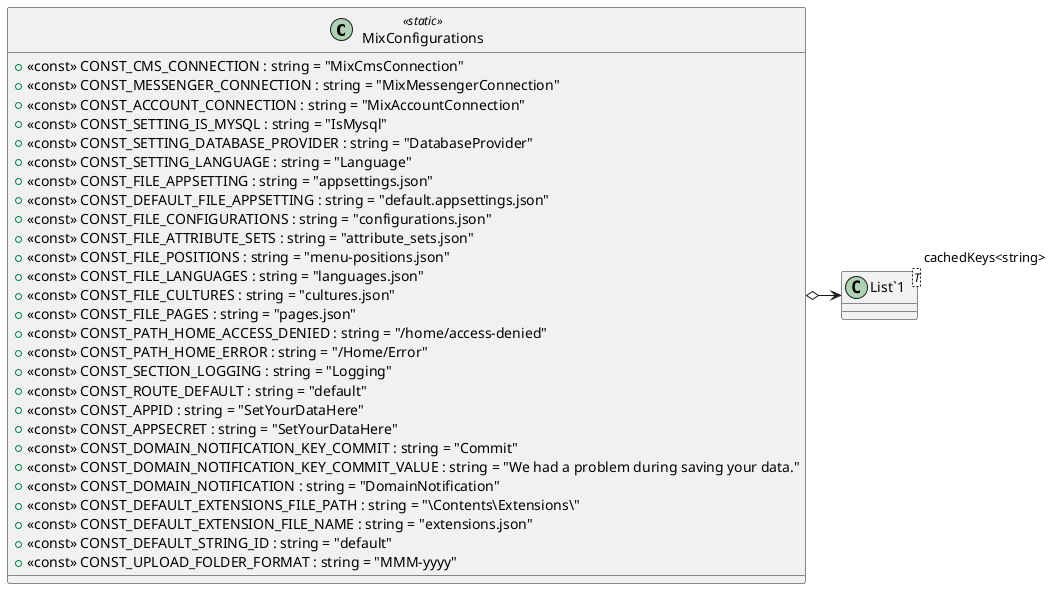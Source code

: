 @startuml
class MixConfigurations <<static>> {
    + <<const>> CONST_CMS_CONNECTION : string = "MixCmsConnection"
    + <<const>> CONST_MESSENGER_CONNECTION : string = "MixMessengerConnection"
    + <<const>> CONST_ACCOUNT_CONNECTION : string = "MixAccountConnection"
    + <<const>> CONST_SETTING_IS_MYSQL : string = "IsMysql"
    + <<const>> CONST_SETTING_DATABASE_PROVIDER : string = "DatabaseProvider"
    + <<const>> CONST_SETTING_LANGUAGE : string = "Language"
    + <<const>> CONST_FILE_APPSETTING : string = "appsettings.json"
    + <<const>> CONST_DEFAULT_FILE_APPSETTING : string = "default.appsettings.json"
    + <<const>> CONST_FILE_CONFIGURATIONS : string = "configurations.json"
    + <<const>> CONST_FILE_ATTRIBUTE_SETS : string = "attribute_sets.json"
    + <<const>> CONST_FILE_POSITIONS : string = "menu-positions.json"
    + <<const>> CONST_FILE_LANGUAGES : string = "languages.json"
    + <<const>> CONST_FILE_CULTURES : string = "cultures.json"
    + <<const>> CONST_FILE_PAGES : string = "pages.json"
    + <<const>> CONST_PATH_HOME_ACCESS_DENIED : string = "/home/access-denied"
    + <<const>> CONST_PATH_HOME_ERROR : string = "/Home/Error"
    + <<const>> CONST_SECTION_LOGGING : string = "Logging"
    + <<const>> CONST_ROUTE_DEFAULT : string = "default"
    + <<const>> CONST_APPID : string = "SetYourDataHere"
    + <<const>> CONST_APPSECRET : string = "SetYourDataHere"
    + <<const>> CONST_DOMAIN_NOTIFICATION_KEY_COMMIT : string = "Commit"
    + <<const>> CONST_DOMAIN_NOTIFICATION_KEY_COMMIT_VALUE : string = "We had a problem during saving your data."
    + <<const>> CONST_DOMAIN_NOTIFICATION : string = "DomainNotification"
    + <<const>> CONST_DEFAULT_EXTENSIONS_FILE_PATH : string = "\\Contents\\Extensions\\"
    + <<const>> CONST_DEFAULT_EXTENSION_FILE_NAME : string = "extensions.json"
    + <<const>> CONST_DEFAULT_STRING_ID : string = "default"
    + <<const>> CONST_UPLOAD_FOLDER_FORMAT : string = "MMM-yyyy"
}
class "List`1"<T> {
}
MixConfigurations o-> "cachedKeys<string>" "List`1"
@enduml
